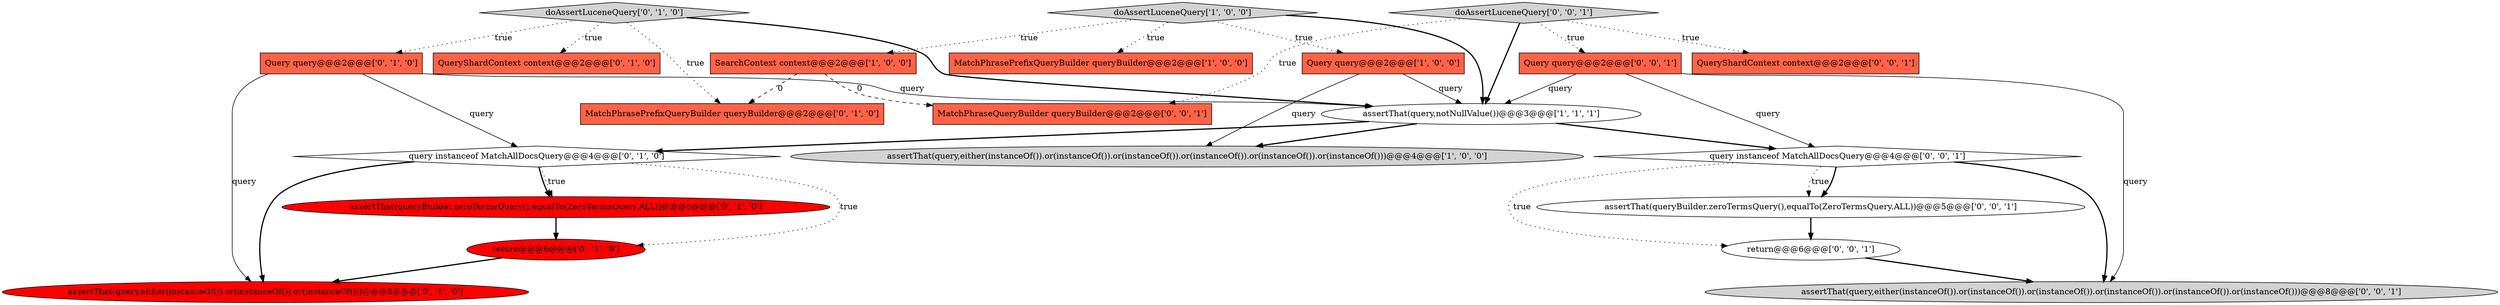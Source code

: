digraph {
17 [style = filled, label = "return@@@6@@@['0', '0', '1']", fillcolor = white, shape = ellipse image = "AAA0AAABBB3BBB"];
4 [style = filled, label = "MatchPhrasePrefixQueryBuilder queryBuilder@@@2@@@['1', '0', '0']", fillcolor = tomato, shape = box image = "AAA0AAABBB1BBB"];
9 [style = filled, label = "QueryShardContext context@@@2@@@['0', '1', '0']", fillcolor = tomato, shape = box image = "AAA0AAABBB2BBB"];
2 [style = filled, label = "assertThat(query,notNullValue())@@@3@@@['1', '1', '1']", fillcolor = white, shape = ellipse image = "AAA0AAABBB1BBB"];
0 [style = filled, label = "Query query@@@2@@@['1', '0', '0']", fillcolor = tomato, shape = box image = "AAA0AAABBB1BBB"];
10 [style = filled, label = "return@@@6@@@['0', '1', '0']", fillcolor = red, shape = ellipse image = "AAA1AAABBB2BBB"];
13 [style = filled, label = "MatchPhrasePrefixQueryBuilder queryBuilder@@@2@@@['0', '1', '0']", fillcolor = tomato, shape = box image = "AAA1AAABBB2BBB"];
21 [style = filled, label = "query instanceof MatchAllDocsQuery@@@4@@@['0', '0', '1']", fillcolor = white, shape = diamond image = "AAA0AAABBB3BBB"];
6 [style = filled, label = "Query query@@@2@@@['0', '1', '0']", fillcolor = tomato, shape = box image = "AAA0AAABBB2BBB"];
11 [style = filled, label = "assertThat(queryBuilder.zeroTermsQuery(),equalTo(ZeroTermsQuery.ALL))@@@5@@@['0', '1', '0']", fillcolor = red, shape = ellipse image = "AAA1AAABBB2BBB"];
1 [style = filled, label = "assertThat(query,either(instanceOf()).or(instanceOf()).or(instanceOf()).or(instanceOf()).or(instanceOf()).or(instanceOf()))@@@4@@@['1', '0', '0']", fillcolor = lightgray, shape = ellipse image = "AAA0AAABBB1BBB"];
8 [style = filled, label = "assertThat(query,either(instanceOf()).or(instanceOf()).or(instanceOf()))@@@8@@@['0', '1', '0']", fillcolor = red, shape = ellipse image = "AAA1AAABBB2BBB"];
18 [style = filled, label = "QueryShardContext context@@@2@@@['0', '0', '1']", fillcolor = tomato, shape = box image = "AAA0AAABBB3BBB"];
3 [style = filled, label = "doAssertLuceneQuery['1', '0', '0']", fillcolor = lightgray, shape = diamond image = "AAA0AAABBB1BBB"];
12 [style = filled, label = "doAssertLuceneQuery['0', '1', '0']", fillcolor = lightgray, shape = diamond image = "AAA0AAABBB2BBB"];
7 [style = filled, label = "query instanceof MatchAllDocsQuery@@@4@@@['0', '1', '0']", fillcolor = white, shape = diamond image = "AAA0AAABBB2BBB"];
5 [style = filled, label = "SearchContext context@@@2@@@['1', '0', '0']", fillcolor = tomato, shape = box image = "AAA1AAABBB1BBB"];
19 [style = filled, label = "assertThat(query,either(instanceOf()).or(instanceOf()).or(instanceOf()).or(instanceOf()).or(instanceOf()).or(instanceOf()))@@@8@@@['0', '0', '1']", fillcolor = lightgray, shape = ellipse image = "AAA0AAABBB3BBB"];
20 [style = filled, label = "MatchPhraseQueryBuilder queryBuilder@@@2@@@['0', '0', '1']", fillcolor = tomato, shape = box image = "AAA0AAABBB3BBB"];
14 [style = filled, label = "assertThat(queryBuilder.zeroTermsQuery(),equalTo(ZeroTermsQuery.ALL))@@@5@@@['0', '0', '1']", fillcolor = white, shape = ellipse image = "AAA0AAABBB3BBB"];
16 [style = filled, label = "doAssertLuceneQuery['0', '0', '1']", fillcolor = lightgray, shape = diamond image = "AAA0AAABBB3BBB"];
15 [style = filled, label = "Query query@@@2@@@['0', '0', '1']", fillcolor = tomato, shape = box image = "AAA0AAABBB3BBB"];
5->13 [style = dashed, label="0"];
6->2 [style = solid, label="query"];
7->11 [style = bold, label=""];
7->10 [style = dotted, label="true"];
21->19 [style = bold, label=""];
2->1 [style = bold, label=""];
16->15 [style = dotted, label="true"];
3->4 [style = dotted, label="true"];
16->20 [style = dotted, label="true"];
14->17 [style = bold, label=""];
21->17 [style = dotted, label="true"];
16->2 [style = bold, label=""];
7->8 [style = bold, label=""];
17->19 [style = bold, label=""];
5->20 [style = dashed, label="0"];
12->2 [style = bold, label=""];
12->13 [style = dotted, label="true"];
3->5 [style = dotted, label="true"];
0->1 [style = solid, label="query"];
3->2 [style = bold, label=""];
10->8 [style = bold, label=""];
7->11 [style = dotted, label="true"];
12->6 [style = dotted, label="true"];
11->10 [style = bold, label=""];
2->21 [style = bold, label=""];
15->2 [style = solid, label="query"];
3->0 [style = dotted, label="true"];
6->7 [style = solid, label="query"];
21->14 [style = dotted, label="true"];
0->2 [style = solid, label="query"];
15->19 [style = solid, label="query"];
15->21 [style = solid, label="query"];
2->7 [style = bold, label=""];
12->9 [style = dotted, label="true"];
6->8 [style = solid, label="query"];
21->14 [style = bold, label=""];
16->18 [style = dotted, label="true"];
}
